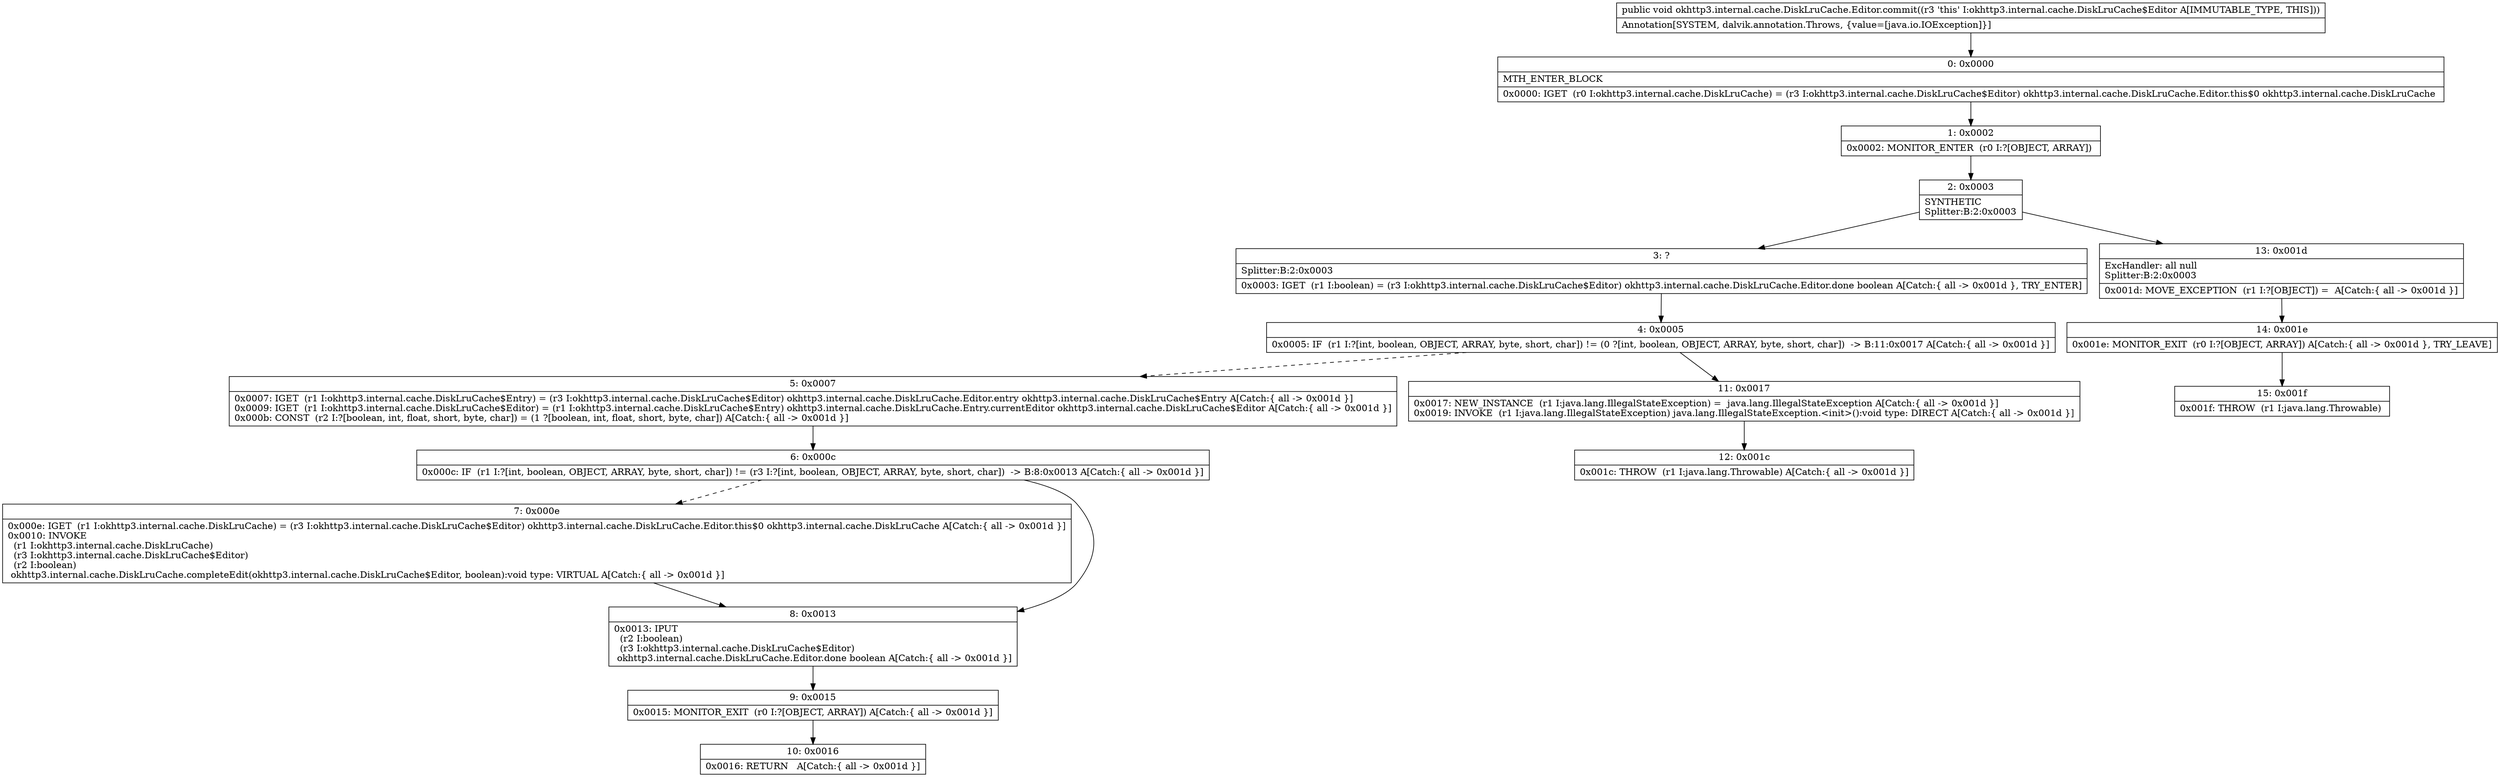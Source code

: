 digraph "CFG forokhttp3.internal.cache.DiskLruCache.Editor.commit()V" {
Node_0 [shape=record,label="{0\:\ 0x0000|MTH_ENTER_BLOCK\l|0x0000: IGET  (r0 I:okhttp3.internal.cache.DiskLruCache) = (r3 I:okhttp3.internal.cache.DiskLruCache$Editor) okhttp3.internal.cache.DiskLruCache.Editor.this$0 okhttp3.internal.cache.DiskLruCache \l}"];
Node_1 [shape=record,label="{1\:\ 0x0002|0x0002: MONITOR_ENTER  (r0 I:?[OBJECT, ARRAY]) \l}"];
Node_2 [shape=record,label="{2\:\ 0x0003|SYNTHETIC\lSplitter:B:2:0x0003\l}"];
Node_3 [shape=record,label="{3\:\ ?|Splitter:B:2:0x0003\l|0x0003: IGET  (r1 I:boolean) = (r3 I:okhttp3.internal.cache.DiskLruCache$Editor) okhttp3.internal.cache.DiskLruCache.Editor.done boolean A[Catch:\{ all \-\> 0x001d \}, TRY_ENTER]\l}"];
Node_4 [shape=record,label="{4\:\ 0x0005|0x0005: IF  (r1 I:?[int, boolean, OBJECT, ARRAY, byte, short, char]) != (0 ?[int, boolean, OBJECT, ARRAY, byte, short, char])  \-\> B:11:0x0017 A[Catch:\{ all \-\> 0x001d \}]\l}"];
Node_5 [shape=record,label="{5\:\ 0x0007|0x0007: IGET  (r1 I:okhttp3.internal.cache.DiskLruCache$Entry) = (r3 I:okhttp3.internal.cache.DiskLruCache$Editor) okhttp3.internal.cache.DiskLruCache.Editor.entry okhttp3.internal.cache.DiskLruCache$Entry A[Catch:\{ all \-\> 0x001d \}]\l0x0009: IGET  (r1 I:okhttp3.internal.cache.DiskLruCache$Editor) = (r1 I:okhttp3.internal.cache.DiskLruCache$Entry) okhttp3.internal.cache.DiskLruCache.Entry.currentEditor okhttp3.internal.cache.DiskLruCache$Editor A[Catch:\{ all \-\> 0x001d \}]\l0x000b: CONST  (r2 I:?[boolean, int, float, short, byte, char]) = (1 ?[boolean, int, float, short, byte, char]) A[Catch:\{ all \-\> 0x001d \}]\l}"];
Node_6 [shape=record,label="{6\:\ 0x000c|0x000c: IF  (r1 I:?[int, boolean, OBJECT, ARRAY, byte, short, char]) != (r3 I:?[int, boolean, OBJECT, ARRAY, byte, short, char])  \-\> B:8:0x0013 A[Catch:\{ all \-\> 0x001d \}]\l}"];
Node_7 [shape=record,label="{7\:\ 0x000e|0x000e: IGET  (r1 I:okhttp3.internal.cache.DiskLruCache) = (r3 I:okhttp3.internal.cache.DiskLruCache$Editor) okhttp3.internal.cache.DiskLruCache.Editor.this$0 okhttp3.internal.cache.DiskLruCache A[Catch:\{ all \-\> 0x001d \}]\l0x0010: INVOKE  \l  (r1 I:okhttp3.internal.cache.DiskLruCache)\l  (r3 I:okhttp3.internal.cache.DiskLruCache$Editor)\l  (r2 I:boolean)\l okhttp3.internal.cache.DiskLruCache.completeEdit(okhttp3.internal.cache.DiskLruCache$Editor, boolean):void type: VIRTUAL A[Catch:\{ all \-\> 0x001d \}]\l}"];
Node_8 [shape=record,label="{8\:\ 0x0013|0x0013: IPUT  \l  (r2 I:boolean)\l  (r3 I:okhttp3.internal.cache.DiskLruCache$Editor)\l okhttp3.internal.cache.DiskLruCache.Editor.done boolean A[Catch:\{ all \-\> 0x001d \}]\l}"];
Node_9 [shape=record,label="{9\:\ 0x0015|0x0015: MONITOR_EXIT  (r0 I:?[OBJECT, ARRAY]) A[Catch:\{ all \-\> 0x001d \}]\l}"];
Node_10 [shape=record,label="{10\:\ 0x0016|0x0016: RETURN   A[Catch:\{ all \-\> 0x001d \}]\l}"];
Node_11 [shape=record,label="{11\:\ 0x0017|0x0017: NEW_INSTANCE  (r1 I:java.lang.IllegalStateException) =  java.lang.IllegalStateException A[Catch:\{ all \-\> 0x001d \}]\l0x0019: INVOKE  (r1 I:java.lang.IllegalStateException) java.lang.IllegalStateException.\<init\>():void type: DIRECT A[Catch:\{ all \-\> 0x001d \}]\l}"];
Node_12 [shape=record,label="{12\:\ 0x001c|0x001c: THROW  (r1 I:java.lang.Throwable) A[Catch:\{ all \-\> 0x001d \}]\l}"];
Node_13 [shape=record,label="{13\:\ 0x001d|ExcHandler: all null\lSplitter:B:2:0x0003\l|0x001d: MOVE_EXCEPTION  (r1 I:?[OBJECT]) =  A[Catch:\{ all \-\> 0x001d \}]\l}"];
Node_14 [shape=record,label="{14\:\ 0x001e|0x001e: MONITOR_EXIT  (r0 I:?[OBJECT, ARRAY]) A[Catch:\{ all \-\> 0x001d \}, TRY_LEAVE]\l}"];
Node_15 [shape=record,label="{15\:\ 0x001f|0x001f: THROW  (r1 I:java.lang.Throwable) \l}"];
MethodNode[shape=record,label="{public void okhttp3.internal.cache.DiskLruCache.Editor.commit((r3 'this' I:okhttp3.internal.cache.DiskLruCache$Editor A[IMMUTABLE_TYPE, THIS]))  | Annotation[SYSTEM, dalvik.annotation.Throws, \{value=[java.io.IOException]\}]\l}"];
MethodNode -> Node_0;
Node_0 -> Node_1;
Node_1 -> Node_2;
Node_2 -> Node_3;
Node_2 -> Node_13;
Node_3 -> Node_4;
Node_4 -> Node_5[style=dashed];
Node_4 -> Node_11;
Node_5 -> Node_6;
Node_6 -> Node_7[style=dashed];
Node_6 -> Node_8;
Node_7 -> Node_8;
Node_8 -> Node_9;
Node_9 -> Node_10;
Node_11 -> Node_12;
Node_13 -> Node_14;
Node_14 -> Node_15;
}

